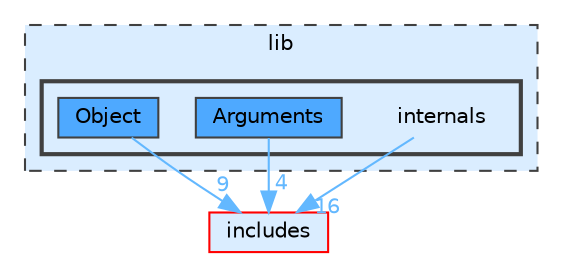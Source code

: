 digraph "lib/internals"
{
 // LATEX_PDF_SIZE
  bgcolor="transparent";
  edge [fontname=Helvetica,fontsize=10,labelfontname=Helvetica,labelfontsize=10];
  node [fontname=Helvetica,fontsize=10,shape=box,height=0.2,width=0.4];
  compound=true
  subgraph clusterdir_97aefd0d527b934f1d99a682da8fe6a9 {
    graph [ bgcolor="#daedff", pencolor="grey25", label="lib", fontname=Helvetica,fontsize=10 style="filled,dashed", URL="dir_97aefd0d527b934f1d99a682da8fe6a9.html",tooltip=""]
  subgraph clusterdir_b676090d228801dd7ffbbb73657bbc43 {
    graph [ bgcolor="#daedff", pencolor="grey25", label="", fontname=Helvetica,fontsize=10 style="filled,bold", URL="dir_b676090d228801dd7ffbbb73657bbc43.html",tooltip=""]
    dir_b676090d228801dd7ffbbb73657bbc43 [shape=plaintext, label="internals"];
  dir_df5f472c183702a5100184fdd01c77a3 [label="Arguments", fillcolor="#4ea9ff", color="grey25", style="filled", URL="dir_df5f472c183702a5100184fdd01c77a3.html",tooltip=""];
  dir_f0af6fb66fa0d8303a1fbb852a1aad7d [label="Object", fillcolor="#4ea9ff", color="grey25", style="filled", URL="dir_f0af6fb66fa0d8303a1fbb852a1aad7d.html",tooltip=""];
  }
  }
  dir_09e761304027c904456130627fd4dcf5 [label="includes", fillcolor="#daedff", color="red", style="filled", URL="dir_09e761304027c904456130627fd4dcf5.html",tooltip=""];
  dir_b676090d228801dd7ffbbb73657bbc43->dir_09e761304027c904456130627fd4dcf5 [headlabel="16", labeldistance=1.5 headhref="dir_000011_000009.html" href="dir_000011_000009.html" color="steelblue1" fontcolor="steelblue1"];
  dir_df5f472c183702a5100184fdd01c77a3->dir_09e761304027c904456130627fd4dcf5 [headlabel="4", labeldistance=1.5 headhref="dir_000000_000009.html" href="dir_000000_000009.html" color="steelblue1" fontcolor="steelblue1"];
  dir_f0af6fb66fa0d8303a1fbb852a1aad7d->dir_09e761304027c904456130627fd4dcf5 [headlabel="9", labeldistance=1.5 headhref="dir_000016_000009.html" href="dir_000016_000009.html" color="steelblue1" fontcolor="steelblue1"];
}

